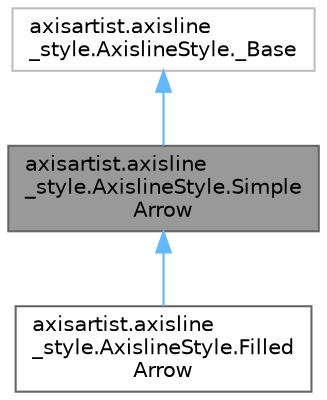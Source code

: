 digraph "axisartist.axisline_style.AxislineStyle.SimpleArrow"
{
 // LATEX_PDF_SIZE
  bgcolor="transparent";
  edge [fontname=Helvetica,fontsize=10,labelfontname=Helvetica,labelfontsize=10];
  node [fontname=Helvetica,fontsize=10,shape=box,height=0.2,width=0.4];
  Node1 [id="Node000001",label="axisartist.axisline\l_style.AxislineStyle.Simple\lArrow",height=0.2,width=0.4,color="gray40", fillcolor="grey60", style="filled", fontcolor="black",tooltip=" "];
  Node2 -> Node1 [id="edge1_Node000001_Node000002",dir="back",color="steelblue1",style="solid",tooltip=" "];
  Node2 [id="Node000002",label="axisartist.axisline\l_style.AxislineStyle._Base",height=0.2,width=0.4,color="grey75", fillcolor="white", style="filled",URL="$d9/dfb/classaxisartist_1_1axisline__style_1_1AxislineStyle_1_1__Base.html",tooltip=" "];
  Node1 -> Node3 [id="edge2_Node000001_Node000003",dir="back",color="steelblue1",style="solid",tooltip=" "];
  Node3 [id="Node000003",label="axisartist.axisline\l_style.AxislineStyle.Filled\lArrow",height=0.2,width=0.4,color="gray40", fillcolor="white", style="filled",URL="$df/d03/classaxisartist_1_1axisline__style_1_1AxislineStyle_1_1FilledArrow.html",tooltip=" "];
}
